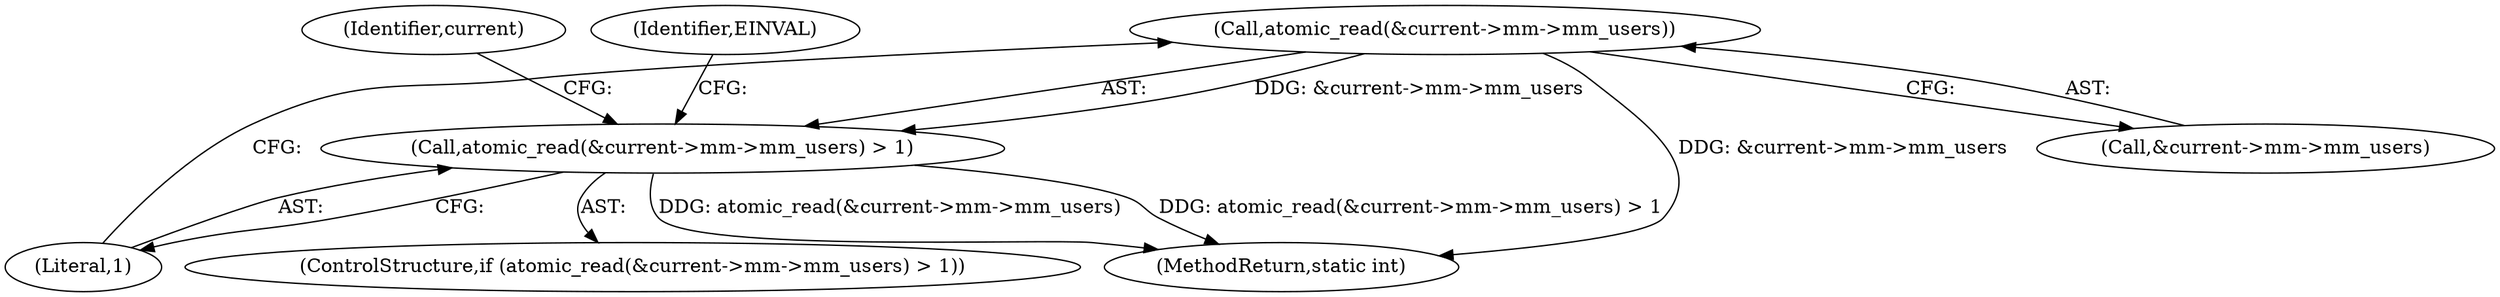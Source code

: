 digraph "0_linux_e66eded8309ebf679d3d3c1f5820d1f2ca332c71_1@API" {
"1000120" [label="(Call,atomic_read(&current->mm->mm_users))"];
"1000119" [label="(Call,atomic_read(&current->mm->mm_users) > 1)"];
"1000119" [label="(Call,atomic_read(&current->mm->mm_users) > 1)"];
"1000130" [label="(Identifier,EINVAL)"];
"1000135" [label="(Identifier,current)"];
"1000121" [label="(Call,&current->mm->mm_users)"];
"1000120" [label="(Call,atomic_read(&current->mm->mm_users))"];
"1000170" [label="(MethodReturn,static int)"];
"1000118" [label="(ControlStructure,if (atomic_read(&current->mm->mm_users) > 1))"];
"1000127" [label="(Literal,1)"];
"1000120" -> "1000119"  [label="AST: "];
"1000120" -> "1000121"  [label="CFG: "];
"1000121" -> "1000120"  [label="AST: "];
"1000127" -> "1000120"  [label="CFG: "];
"1000120" -> "1000170"  [label="DDG: &current->mm->mm_users"];
"1000120" -> "1000119"  [label="DDG: &current->mm->mm_users"];
"1000119" -> "1000118"  [label="AST: "];
"1000119" -> "1000127"  [label="CFG: "];
"1000127" -> "1000119"  [label="AST: "];
"1000130" -> "1000119"  [label="CFG: "];
"1000135" -> "1000119"  [label="CFG: "];
"1000119" -> "1000170"  [label="DDG: atomic_read(&current->mm->mm_users) > 1"];
"1000119" -> "1000170"  [label="DDG: atomic_read(&current->mm->mm_users)"];
}
